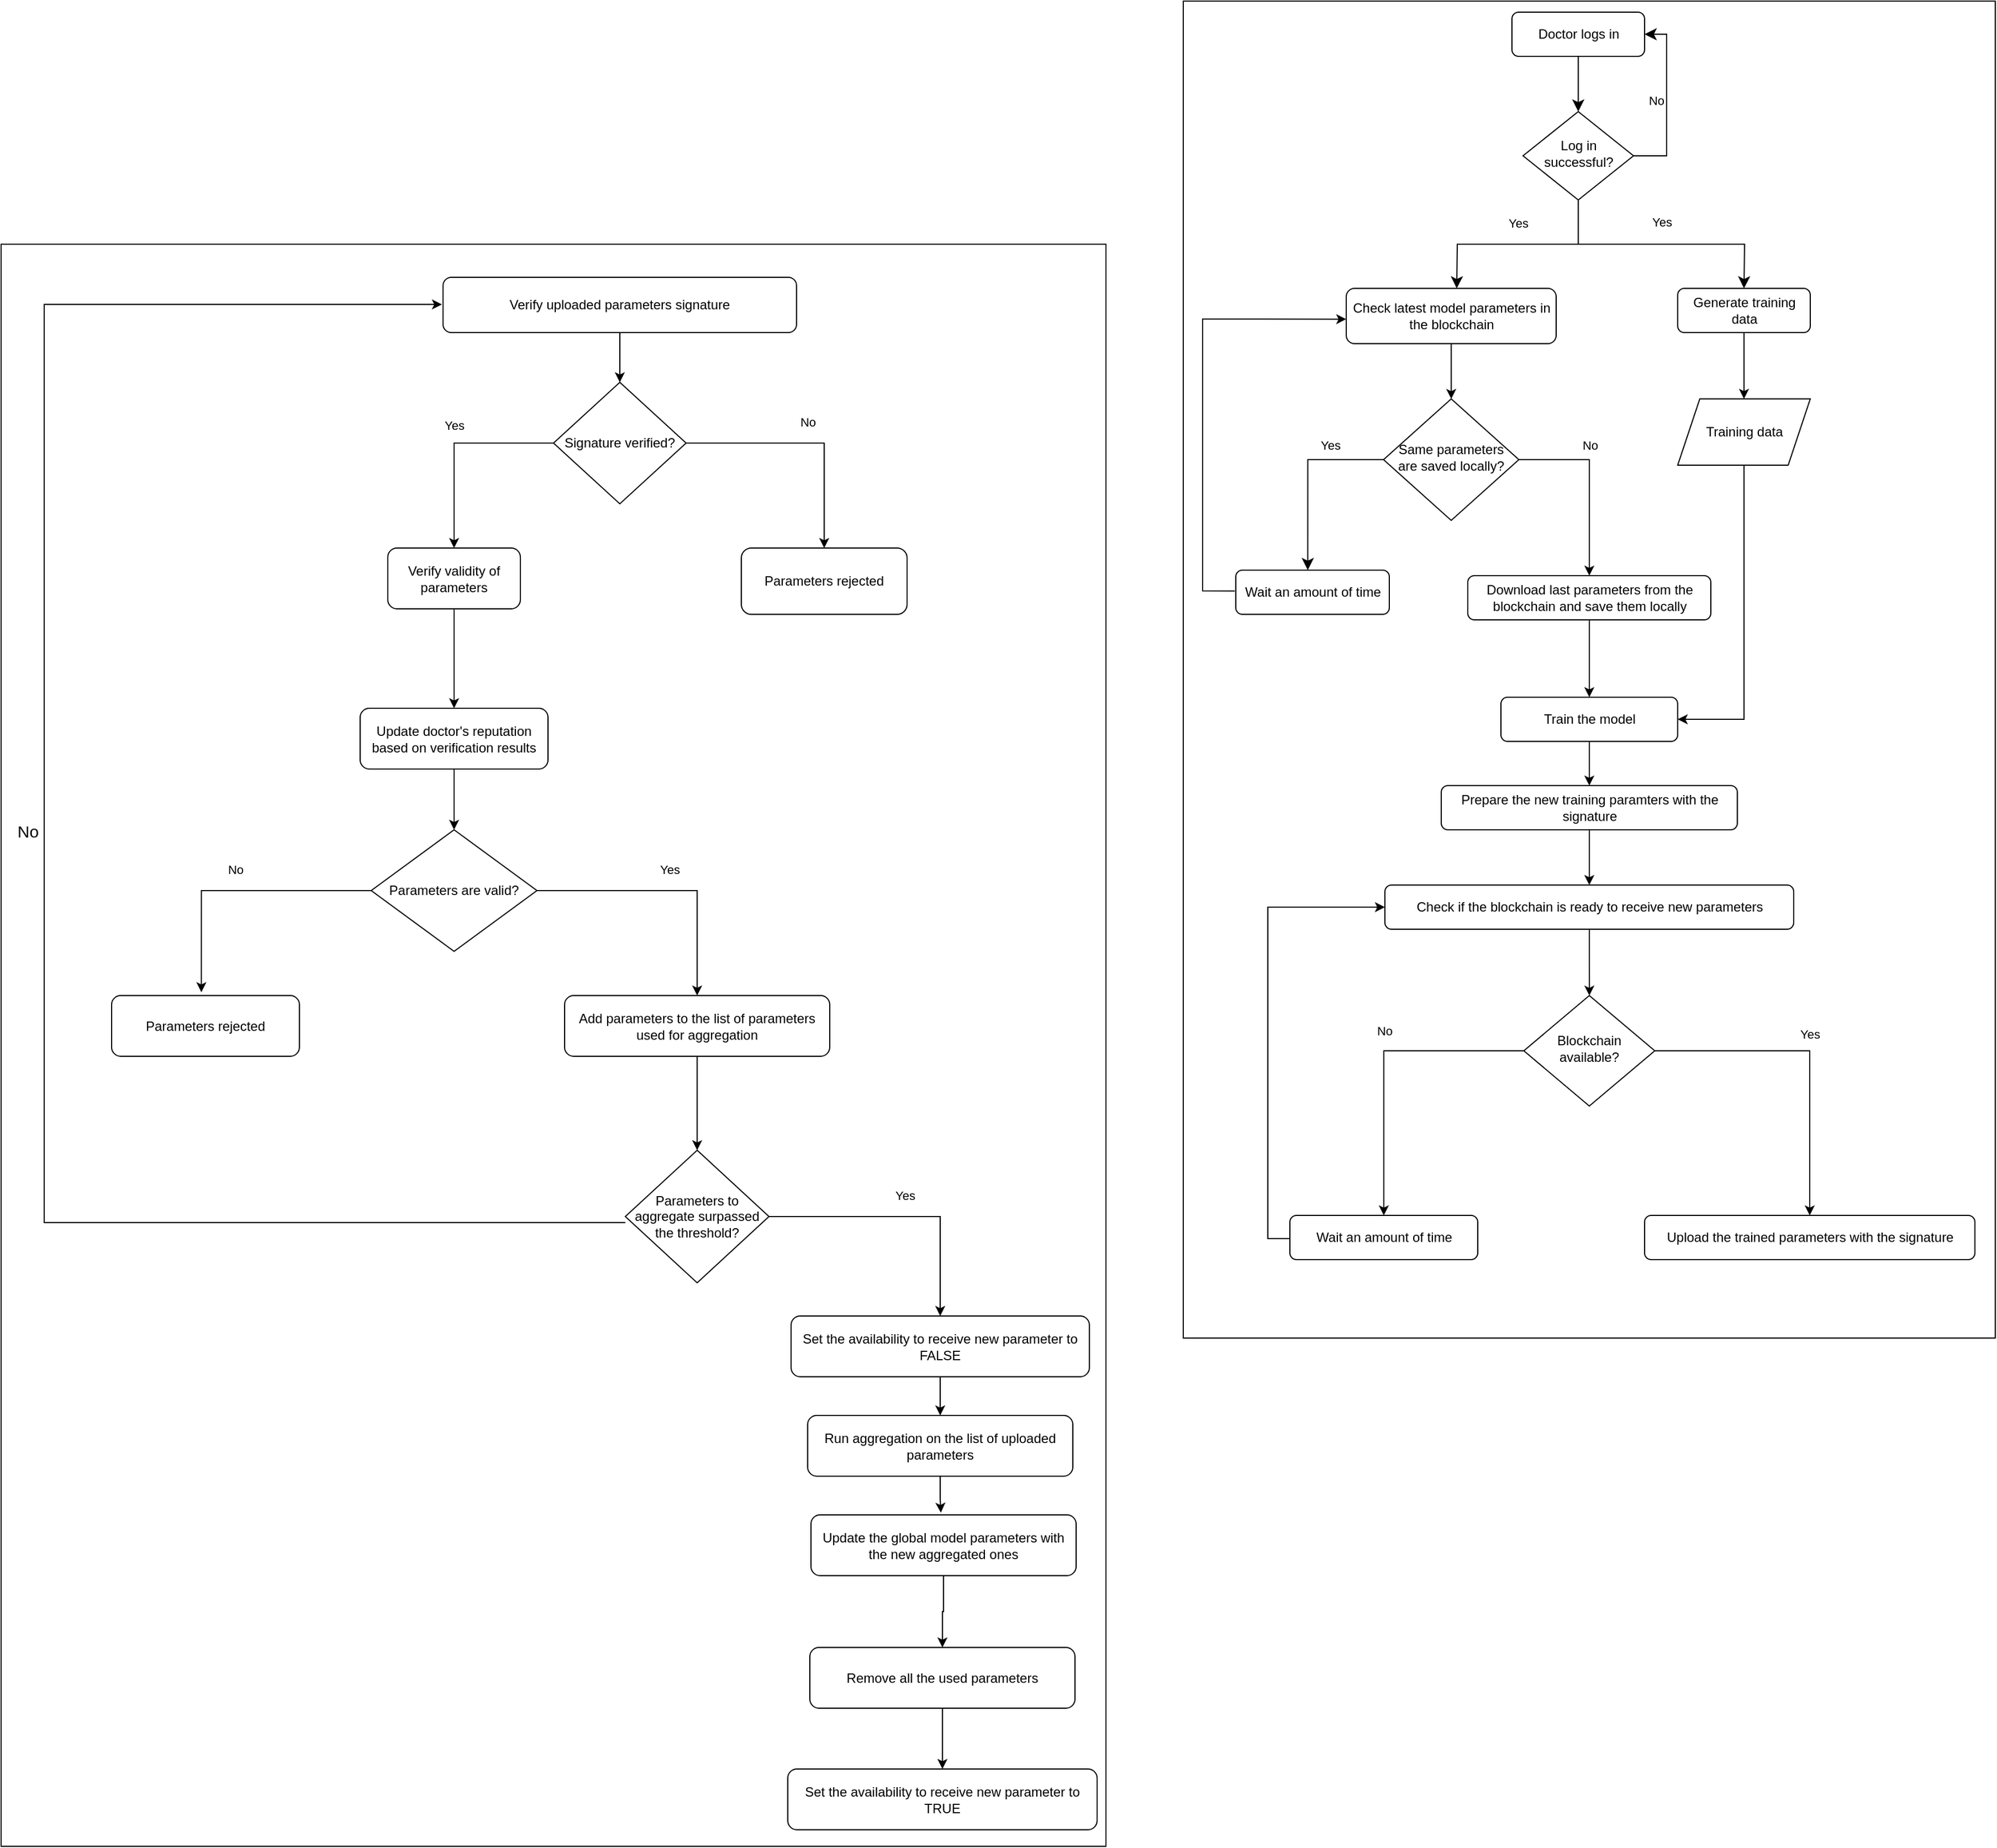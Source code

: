 <mxfile version="21.5.0" type="github">
  <diagram id="C5RBs43oDa-KdzZeNtuy" name="Page-1">
    <mxGraphModel dx="4044" dy="1267" grid="1" gridSize="10" guides="1" tooltips="1" connect="1" arrows="1" fold="1" page="1" pageScale="1" pageWidth="827" pageHeight="1169" math="0" shadow="0">
      <root>
        <mxCell id="WIyWlLk6GJQsqaUBKTNV-0" />
        <mxCell id="WIyWlLk6GJQsqaUBKTNV-1" parent="WIyWlLk6GJQsqaUBKTNV-0" />
        <mxCell id="_AjF4Cdxy0v_PtBoaZ_c-82" value="" style="rounded=0;whiteSpace=wrap;html=1;fillColor=#FFFFFF;" vertex="1" parent="WIyWlLk6GJQsqaUBKTNV-1">
          <mxGeometry x="-1010" y="250" width="1000" height="1450" as="geometry" />
        </mxCell>
        <mxCell id="_AjF4Cdxy0v_PtBoaZ_c-30" value="" style="edgeStyle=orthogonalEdgeStyle;rounded=0;orthogonalLoop=1;jettySize=auto;html=1;labelBackgroundColor=default;fontColor=#000000;strokeColor=#000000;" edge="1" parent="WIyWlLk6GJQsqaUBKTNV-1" source="_AjF4Cdxy0v_PtBoaZ_c-27" target="_AjF4Cdxy0v_PtBoaZ_c-29">
          <mxGeometry relative="1" as="geometry" />
        </mxCell>
        <mxCell id="_AjF4Cdxy0v_PtBoaZ_c-27" value="Verify uploaded parameters signature" style="rounded=1;whiteSpace=wrap;html=1;fontSize=12;glass=0;strokeWidth=1;shadow=0;labelBackgroundColor=none;fontColor=#000000;strokeColor=#000000;fillColor=#FFFFFF;" vertex="1" parent="WIyWlLk6GJQsqaUBKTNV-1">
          <mxGeometry x="-610" y="280" width="320" height="50" as="geometry" />
        </mxCell>
        <mxCell id="_AjF4Cdxy0v_PtBoaZ_c-32" value="No" style="edgeStyle=orthogonalEdgeStyle;rounded=0;orthogonalLoop=1;jettySize=auto;html=1;labelPosition=center;verticalLabelPosition=top;align=center;verticalAlign=bottom;spacingBottom=10;labelBackgroundColor=none;fontColor=#000000;strokeColor=#000000;" edge="1" parent="WIyWlLk6GJQsqaUBKTNV-1" source="_AjF4Cdxy0v_PtBoaZ_c-29" target="_AjF4Cdxy0v_PtBoaZ_c-31">
          <mxGeometry relative="1" as="geometry">
            <mxPoint x="-279.963" y="525" as="targetPoint" />
          </mxGeometry>
        </mxCell>
        <mxCell id="_AjF4Cdxy0v_PtBoaZ_c-34" value="Yes" style="edgeStyle=orthogonalEdgeStyle;rounded=0;orthogonalLoop=1;jettySize=auto;html=1;entryX=0.5;entryY=0;entryDx=0;entryDy=0;labelPosition=center;verticalLabelPosition=top;align=center;verticalAlign=bottom;spacingBottom=10;labelBackgroundColor=none;fontColor=#000000;strokeColor=#000000;" edge="1" parent="WIyWlLk6GJQsqaUBKTNV-1" source="_AjF4Cdxy0v_PtBoaZ_c-29" target="_AjF4Cdxy0v_PtBoaZ_c-33">
          <mxGeometry relative="1" as="geometry" />
        </mxCell>
        <mxCell id="_AjF4Cdxy0v_PtBoaZ_c-29" value="Signature verified?" style="rhombus;whiteSpace=wrap;html=1;labelBackgroundColor=none;fontColor=#000000;strokeColor=#000000;fillColor=#FFFFFF;" vertex="1" parent="WIyWlLk6GJQsqaUBKTNV-1">
          <mxGeometry x="-510" y="375" width="120" height="110" as="geometry" />
        </mxCell>
        <mxCell id="_AjF4Cdxy0v_PtBoaZ_c-31" value="Parameters rejected" style="rounded=1;whiteSpace=wrap;html=1;labelBackgroundColor=none;fontColor=#000000;strokeColor=#000000;fillColor=#FFFFFF;" vertex="1" parent="WIyWlLk6GJQsqaUBKTNV-1">
          <mxGeometry x="-340" y="525" width="150" height="60" as="geometry" />
        </mxCell>
        <mxCell id="_AjF4Cdxy0v_PtBoaZ_c-38" value="" style="edgeStyle=orthogonalEdgeStyle;rounded=0;orthogonalLoop=1;jettySize=auto;html=1;entryX=0.5;entryY=0;entryDx=0;entryDy=0;labelBackgroundColor=default;fontColor=#000000;strokeColor=#000000;" edge="1" parent="WIyWlLk6GJQsqaUBKTNV-1" source="_AjF4Cdxy0v_PtBoaZ_c-33" target="_AjF4Cdxy0v_PtBoaZ_c-39">
          <mxGeometry relative="1" as="geometry">
            <mxPoint x="-600" y="650.0" as="targetPoint" />
          </mxGeometry>
        </mxCell>
        <mxCell id="_AjF4Cdxy0v_PtBoaZ_c-33" value="Verify validity of parameters" style="rounded=1;whiteSpace=wrap;html=1;labelBackgroundColor=none;fontColor=#000000;strokeColor=#000000;fillColor=#FFFFFF;" vertex="1" parent="WIyWlLk6GJQsqaUBKTNV-1">
          <mxGeometry x="-660" y="525" width="120" height="55" as="geometry" />
        </mxCell>
        <mxCell id="_AjF4Cdxy0v_PtBoaZ_c-43" value="" style="edgeStyle=orthogonalEdgeStyle;rounded=0;orthogonalLoop=1;jettySize=auto;html=1;labelBackgroundColor=default;fontColor=#000000;strokeColor=#000000;" edge="1" parent="WIyWlLk6GJQsqaUBKTNV-1" source="_AjF4Cdxy0v_PtBoaZ_c-39" target="_AjF4Cdxy0v_PtBoaZ_c-40">
          <mxGeometry relative="1" as="geometry" />
        </mxCell>
        <mxCell id="_AjF4Cdxy0v_PtBoaZ_c-39" value="Update doctor&#39;s reputation based on verification results" style="rounded=1;whiteSpace=wrap;html=1;labelBackgroundColor=none;fontColor=#000000;strokeColor=#000000;fillColor=#FFFFFF;" vertex="1" parent="WIyWlLk6GJQsqaUBKTNV-1">
          <mxGeometry x="-685" y="670" width="170" height="55" as="geometry" />
        </mxCell>
        <mxCell id="_AjF4Cdxy0v_PtBoaZ_c-44" value="No" style="edgeStyle=orthogonalEdgeStyle;rounded=0;orthogonalLoop=1;jettySize=auto;html=1;entryX=0.478;entryY=-0.055;entryDx=0;entryDy=0;entryPerimeter=0;exitX=0;exitY=0.5;exitDx=0;exitDy=0;labelBackgroundColor=none;fontColor=#000000;strokeColor=#000000;labelPosition=center;verticalLabelPosition=top;align=center;verticalAlign=bottom;spacingBottom=10;" edge="1" parent="WIyWlLk6GJQsqaUBKTNV-1" source="_AjF4Cdxy0v_PtBoaZ_c-40" target="_AjF4Cdxy0v_PtBoaZ_c-42">
          <mxGeometry relative="1" as="geometry" />
        </mxCell>
        <mxCell id="_AjF4Cdxy0v_PtBoaZ_c-45" value="Yes" style="edgeStyle=orthogonalEdgeStyle;rounded=0;orthogonalLoop=1;jettySize=auto;html=1;exitX=1;exitY=0.5;exitDx=0;exitDy=0;entryX=0.5;entryY=0;entryDx=0;entryDy=0;labelBackgroundColor=none;fontColor=#000000;strokeColor=#000000;labelPosition=center;verticalLabelPosition=top;align=center;verticalAlign=bottom;spacingBottom=10;" edge="1" parent="WIyWlLk6GJQsqaUBKTNV-1" source="_AjF4Cdxy0v_PtBoaZ_c-40" target="_AjF4Cdxy0v_PtBoaZ_c-41">
          <mxGeometry relative="1" as="geometry" />
        </mxCell>
        <mxCell id="_AjF4Cdxy0v_PtBoaZ_c-40" value="Parameters are valid?" style="rhombus;whiteSpace=wrap;html=1;labelBackgroundColor=none;fontColor=#000000;strokeColor=#000000;fillColor=#FFFFFF;" vertex="1" parent="WIyWlLk6GJQsqaUBKTNV-1">
          <mxGeometry x="-675" y="780" width="150" height="110" as="geometry" />
        </mxCell>
        <mxCell id="_AjF4Cdxy0v_PtBoaZ_c-48" value="" style="edgeStyle=orthogonalEdgeStyle;rounded=0;orthogonalLoop=1;jettySize=auto;html=1;labelBackgroundColor=default;fontColor=#000000;strokeColor=#000000;" edge="1" parent="WIyWlLk6GJQsqaUBKTNV-1" source="_AjF4Cdxy0v_PtBoaZ_c-41" target="_AjF4Cdxy0v_PtBoaZ_c-47">
          <mxGeometry relative="1" as="geometry" />
        </mxCell>
        <mxCell id="_AjF4Cdxy0v_PtBoaZ_c-41" value="Add parameters to the list of parameters used for aggregation" style="rounded=1;whiteSpace=wrap;html=1;labelBackgroundColor=none;fontColor=#000000;strokeColor=#000000;fillColor=#FFFFFF;" vertex="1" parent="WIyWlLk6GJQsqaUBKTNV-1">
          <mxGeometry x="-500" y="930" width="240" height="55" as="geometry" />
        </mxCell>
        <mxCell id="_AjF4Cdxy0v_PtBoaZ_c-42" value="Parameters rejected" style="rounded=1;whiteSpace=wrap;html=1;labelBackgroundColor=none;fontColor=#000000;strokeColor=#000000;fillColor=#FFFFFF;" vertex="1" parent="WIyWlLk6GJQsqaUBKTNV-1">
          <mxGeometry x="-910" y="930" width="170" height="55" as="geometry" />
        </mxCell>
        <mxCell id="_AjF4Cdxy0v_PtBoaZ_c-50" value="Yes" style="edgeStyle=orthogonalEdgeStyle;rounded=0;orthogonalLoop=1;jettySize=auto;html=1;entryX=0.5;entryY=0;entryDx=0;entryDy=0;labelPosition=center;verticalLabelPosition=top;align=center;verticalAlign=bottom;spacingBottom=10;labelBackgroundColor=none;fontColor=#000000;strokeColor=#000000;" edge="1" parent="WIyWlLk6GJQsqaUBKTNV-1" source="_AjF4Cdxy0v_PtBoaZ_c-47" target="_AjF4Cdxy0v_PtBoaZ_c-49">
          <mxGeometry relative="1" as="geometry" />
        </mxCell>
        <mxCell id="_AjF4Cdxy0v_PtBoaZ_c-47" value="Parameters to aggregate surpassed the threshold?" style="rhombus;whiteSpace=wrap;html=1;labelBackgroundColor=none;fontColor=#000000;strokeColor=#000000;fillColor=#FFFFFF;" vertex="1" parent="WIyWlLk6GJQsqaUBKTNV-1">
          <mxGeometry x="-445" y="1070" width="130" height="120" as="geometry" />
        </mxCell>
        <mxCell id="_AjF4Cdxy0v_PtBoaZ_c-55" value="" style="edgeStyle=orthogonalEdgeStyle;rounded=0;orthogonalLoop=1;jettySize=auto;html=1;labelBackgroundColor=default;fontColor=#000000;strokeColor=#000000;" edge="1" parent="WIyWlLk6GJQsqaUBKTNV-1" source="_AjF4Cdxy0v_PtBoaZ_c-49" target="_AjF4Cdxy0v_PtBoaZ_c-54">
          <mxGeometry relative="1" as="geometry" />
        </mxCell>
        <mxCell id="_AjF4Cdxy0v_PtBoaZ_c-49" value="Set the availability to receive new parameter to FALSE" style="rounded=1;whiteSpace=wrap;html=1;labelBackgroundColor=none;fontColor=#000000;strokeColor=#000000;fillColor=#FFFFFF;" vertex="1" parent="WIyWlLk6GJQsqaUBKTNV-1">
          <mxGeometry x="-295" y="1220" width="270" height="55" as="geometry" />
        </mxCell>
        <mxCell id="_AjF4Cdxy0v_PtBoaZ_c-60" value="" style="edgeStyle=orthogonalEdgeStyle;rounded=0;orthogonalLoop=1;jettySize=auto;html=1;labelBackgroundColor=default;fontColor=#000000;strokeColor=#000000;" edge="1" parent="WIyWlLk6GJQsqaUBKTNV-1" source="_AjF4Cdxy0v_PtBoaZ_c-51" target="_AjF4Cdxy0v_PtBoaZ_c-52">
          <mxGeometry relative="1" as="geometry" />
        </mxCell>
        <mxCell id="_AjF4Cdxy0v_PtBoaZ_c-51" value="Update the global model parameters with the new aggregated ones" style="rounded=1;whiteSpace=wrap;html=1;labelBackgroundColor=none;fontColor=#000000;strokeColor=#000000;fillColor=#FFFFFF;" vertex="1" parent="WIyWlLk6GJQsqaUBKTNV-1">
          <mxGeometry x="-277" y="1400" width="240" height="55" as="geometry" />
        </mxCell>
        <mxCell id="_AjF4Cdxy0v_PtBoaZ_c-58" value="" style="edgeStyle=orthogonalEdgeStyle;rounded=0;orthogonalLoop=1;jettySize=auto;html=1;labelBackgroundColor=default;fontColor=#000000;strokeColor=#000000;" edge="1" parent="WIyWlLk6GJQsqaUBKTNV-1" source="_AjF4Cdxy0v_PtBoaZ_c-52" target="_AjF4Cdxy0v_PtBoaZ_c-53">
          <mxGeometry relative="1" as="geometry" />
        </mxCell>
        <mxCell id="_AjF4Cdxy0v_PtBoaZ_c-52" value="Remove all the used parameters" style="rounded=1;whiteSpace=wrap;html=1;labelBackgroundColor=none;fontColor=#000000;strokeColor=#000000;fillColor=#FFFFFF;" vertex="1" parent="WIyWlLk6GJQsqaUBKTNV-1">
          <mxGeometry x="-278" y="1520" width="240" height="55" as="geometry" />
        </mxCell>
        <mxCell id="_AjF4Cdxy0v_PtBoaZ_c-53" value="Set the availability to receive new parameter to TRUE" style="rounded=1;whiteSpace=wrap;html=1;labelBackgroundColor=none;fontColor=#000000;strokeColor=#000000;fillColor=#FFFFFF;" vertex="1" parent="WIyWlLk6GJQsqaUBKTNV-1">
          <mxGeometry x="-298" y="1630" width="280" height="55" as="geometry" />
        </mxCell>
        <mxCell id="_AjF4Cdxy0v_PtBoaZ_c-56" value="" style="edgeStyle=orthogonalEdgeStyle;rounded=0;orthogonalLoop=1;jettySize=auto;html=1;entryX=0.49;entryY=-0.036;entryDx=0;entryDy=0;entryPerimeter=0;labelBackgroundColor=default;fontColor=#000000;strokeColor=#000000;" edge="1" parent="WIyWlLk6GJQsqaUBKTNV-1" source="_AjF4Cdxy0v_PtBoaZ_c-54" target="_AjF4Cdxy0v_PtBoaZ_c-51">
          <mxGeometry relative="1" as="geometry">
            <mxPoint x="-160" y="1390" as="targetPoint" />
          </mxGeometry>
        </mxCell>
        <mxCell id="_AjF4Cdxy0v_PtBoaZ_c-54" value="Run aggregation on the list of uploaded parameters" style="rounded=1;whiteSpace=wrap;html=1;labelBackgroundColor=none;fontColor=#000000;strokeColor=#000000;fillColor=#FFFFFF;" vertex="1" parent="WIyWlLk6GJQsqaUBKTNV-1">
          <mxGeometry x="-280" y="1310" width="240" height="55" as="geometry" />
        </mxCell>
        <mxCell id="_AjF4Cdxy0v_PtBoaZ_c-59" value="No" style="edgeStyle=orthogonalEdgeStyle;rounded=0;orthogonalLoop=1;jettySize=auto;html=1;entryX=0;entryY=0.25;entryDx=0;entryDy=0;labelPosition=center;verticalLabelPosition=top;align=center;verticalAlign=bottom;spacingBottom=10;exitX=0;exitY=0.504;exitDx=0;exitDy=0;spacingLeft=0;spacingRight=30;exitPerimeter=0;fontSize=15;labelBackgroundColor=none;fontColor=#000000;strokeColor=#000000;" edge="1" parent="WIyWlLk6GJQsqaUBKTNV-1">
          <mxGeometry relative="1" as="geometry">
            <mxPoint x="-445" y="1135.48" as="sourcePoint" />
            <mxPoint x="-611" y="304.5" as="targetPoint" />
            <Array as="points">
              <mxPoint x="-971" y="1136" />
              <mxPoint x="-971" y="305" />
            </Array>
          </mxGeometry>
        </mxCell>
        <mxCell id="_AjF4Cdxy0v_PtBoaZ_c-81" value="" style="group" vertex="1" connectable="0" parent="WIyWlLk6GJQsqaUBKTNV-1">
          <mxGeometry x="60" y="30" width="735" height="1210" as="geometry" />
        </mxCell>
        <mxCell id="_AjF4Cdxy0v_PtBoaZ_c-77" value="" style="rounded=0;whiteSpace=wrap;html=1;fillColor=#FFFFFF;" vertex="1" parent="_AjF4Cdxy0v_PtBoaZ_c-81">
          <mxGeometry width="735" height="1210" as="geometry" />
        </mxCell>
        <mxCell id="WIyWlLk6GJQsqaUBKTNV-3" value="Doctor logs in" style="rounded=1;whiteSpace=wrap;html=1;fontSize=12;glass=0;strokeWidth=1;shadow=0;fillColor=#FFFFFF;fontColor=#000000;strokeColor=#000000;" parent="_AjF4Cdxy0v_PtBoaZ_c-81" vertex="1">
          <mxGeometry x="297.5" y="10" width="120" height="40" as="geometry" />
        </mxCell>
        <mxCell id="WIyWlLk6GJQsqaUBKTNV-4" value="Yes" style="rounded=0;html=1;jettySize=auto;orthogonalLoop=1;fontSize=11;endArrow=classic;endFill=1;endSize=8;strokeWidth=1;shadow=0;labelBackgroundColor=none;edgeStyle=orthogonalEdgeStyle;exitX=0.5;exitY=1;exitDx=0;exitDy=0;fontColor=#000000;strokeColor=#000000;" parent="_AjF4Cdxy0v_PtBoaZ_c-81" source="WIyWlLk6GJQsqaUBKTNV-6" edge="1">
          <mxGeometry y="20" relative="1" as="geometry">
            <mxPoint as="offset" />
            <mxPoint x="507.5" y="260" as="targetPoint" />
          </mxGeometry>
        </mxCell>
        <mxCell id="WIyWlLk6GJQsqaUBKTNV-5" value="No" style="edgeStyle=orthogonalEdgeStyle;rounded=0;html=1;jettySize=auto;orthogonalLoop=1;fontSize=11;endArrow=classic;endFill=1;endSize=8;strokeWidth=1;shadow=0;labelBackgroundColor=none;entryX=1;entryY=0.5;entryDx=0;entryDy=0;fontColor=#000000;strokeColor=#000000;" parent="_AjF4Cdxy0v_PtBoaZ_c-81" target="WIyWlLk6GJQsqaUBKTNV-3" edge="1">
          <mxGeometry y="10" relative="1" as="geometry">
            <mxPoint as="offset" />
            <mxPoint x="407.499" y="140.023" as="sourcePoint" />
            <mxPoint x="467.47" y="70" as="targetPoint" />
            <Array as="points">
              <mxPoint x="437.5" y="140" />
              <mxPoint x="437.5" y="30" />
            </Array>
          </mxGeometry>
        </mxCell>
        <mxCell id="WIyWlLk6GJQsqaUBKTNV-6" value="Log in successful?" style="rhombus;whiteSpace=wrap;html=1;shadow=0;fontFamily=Helvetica;fontSize=12;align=center;strokeWidth=1;spacing=6;spacingTop=-4;fillColor=#FFFFFF;fontColor=#000000;strokeColor=#000000;" parent="_AjF4Cdxy0v_PtBoaZ_c-81" vertex="1">
          <mxGeometry x="307.5" y="100" width="100" height="80" as="geometry" />
        </mxCell>
        <mxCell id="WIyWlLk6GJQsqaUBKTNV-2" value="" style="rounded=0;html=1;jettySize=auto;orthogonalLoop=1;fontSize=11;endArrow=classic;endFill=1;endSize=8;strokeWidth=1;shadow=0;labelBackgroundColor=none;edgeStyle=orthogonalEdgeStyle;fontColor=#000000;strokeColor=#000000;" parent="_AjF4Cdxy0v_PtBoaZ_c-81" source="WIyWlLk6GJQsqaUBKTNV-3" target="WIyWlLk6GJQsqaUBKTNV-6" edge="1">
          <mxGeometry relative="1" as="geometry" />
        </mxCell>
        <mxCell id="WIyWlLk6GJQsqaUBKTNV-12" value="Generate training data" style="rounded=1;whiteSpace=wrap;html=1;fontSize=12;glass=0;strokeWidth=1;shadow=0;fillColor=#FFFFFF;fontColor=#000000;strokeColor=#000000;" parent="_AjF4Cdxy0v_PtBoaZ_c-81" vertex="1">
          <mxGeometry x="447.5" y="260" width="120" height="40" as="geometry" />
        </mxCell>
        <mxCell id="_AjF4Cdxy0v_PtBoaZ_c-0" value="Training data" style="shape=parallelogram;perimeter=parallelogramPerimeter;whiteSpace=wrap;html=1;fixedSize=1;fillColor=#FFFFFF;fontColor=#000000;strokeColor=#000000;" vertex="1" parent="_AjF4Cdxy0v_PtBoaZ_c-81">
          <mxGeometry x="447.5" y="360" width="120" height="60" as="geometry" />
        </mxCell>
        <mxCell id="_AjF4Cdxy0v_PtBoaZ_c-1" value="" style="edgeStyle=orthogonalEdgeStyle;rounded=0;orthogonalLoop=1;jettySize=auto;html=1;fontColor=#000000;strokeColor=#000000;" edge="1" parent="_AjF4Cdxy0v_PtBoaZ_c-81" source="WIyWlLk6GJQsqaUBKTNV-12" target="_AjF4Cdxy0v_PtBoaZ_c-0">
          <mxGeometry relative="1" as="geometry" />
        </mxCell>
        <mxCell id="_AjF4Cdxy0v_PtBoaZ_c-2" value="Check latest model parameters in the blockchain" style="rounded=1;whiteSpace=wrap;html=1;fontSize=12;glass=0;strokeWidth=1;shadow=0;fillColor=#FFFFFF;fontColor=#000000;strokeColor=#000000;" vertex="1" parent="_AjF4Cdxy0v_PtBoaZ_c-81">
          <mxGeometry x="147.5" y="260" width="190" height="50" as="geometry" />
        </mxCell>
        <mxCell id="_AjF4Cdxy0v_PtBoaZ_c-6" value="Same parameters are saved locally?" style="rhombus;whiteSpace=wrap;html=1;shadow=0;fontFamily=Helvetica;fontSize=12;align=center;strokeWidth=1;spacing=6;spacingTop=-4;fillColor=#FFFFFF;fontColor=#000000;strokeColor=#000000;" vertex="1" parent="_AjF4Cdxy0v_PtBoaZ_c-81">
          <mxGeometry x="181.25" y="360" width="122.5" height="110" as="geometry" />
        </mxCell>
        <mxCell id="_AjF4Cdxy0v_PtBoaZ_c-7" value="" style="edgeStyle=orthogonalEdgeStyle;rounded=0;orthogonalLoop=1;jettySize=auto;html=1;fontColor=#000000;strokeColor=#000000;" edge="1" parent="_AjF4Cdxy0v_PtBoaZ_c-81" source="_AjF4Cdxy0v_PtBoaZ_c-2" target="_AjF4Cdxy0v_PtBoaZ_c-6">
          <mxGeometry relative="1" as="geometry" />
        </mxCell>
        <mxCell id="_AjF4Cdxy0v_PtBoaZ_c-15" style="edgeStyle=orthogonalEdgeStyle;rounded=0;orthogonalLoop=1;jettySize=auto;html=1;exitX=-0.006;exitY=0.471;exitDx=0;exitDy=0;exitPerimeter=0;fontColor=#000000;strokeColor=#000000;" edge="1" parent="_AjF4Cdxy0v_PtBoaZ_c-81" source="_AjF4Cdxy0v_PtBoaZ_c-8">
          <mxGeometry relative="1" as="geometry">
            <mxPoint x="37.49" y="532.5" as="sourcePoint" />
            <mxPoint x="147.5" y="287.82" as="targetPoint" />
            <Array as="points">
              <mxPoint x="17.5" y="534" />
              <mxPoint x="17.5" y="288" />
            </Array>
          </mxGeometry>
        </mxCell>
        <mxCell id="_AjF4Cdxy0v_PtBoaZ_c-8" value="Wait an amount of time" style="rounded=1;whiteSpace=wrap;html=1;fontSize=12;glass=0;strokeWidth=1;shadow=0;fillColor=#FFFFFF;fontColor=#000000;strokeColor=#000000;" vertex="1" parent="_AjF4Cdxy0v_PtBoaZ_c-81">
          <mxGeometry x="47.5" y="515" width="139" height="40" as="geometry" />
        </mxCell>
        <mxCell id="_AjF4Cdxy0v_PtBoaZ_c-12" value="Yes" style="rounded=0;html=1;jettySize=auto;orthogonalLoop=1;fontSize=11;endArrow=classic;endFill=1;endSize=8;strokeWidth=1;shadow=0;labelBackgroundColor=none;edgeStyle=orthogonalEdgeStyle;exitX=0;exitY=0.5;exitDx=0;exitDy=0;entryX=0.469;entryY=0;entryDx=0;entryDy=0;entryPerimeter=0;labelPosition=center;verticalLabelPosition=top;align=center;verticalAlign=bottom;spacingBottom=20;fontColor=#000000;strokeColor=#000000;" edge="1" parent="_AjF4Cdxy0v_PtBoaZ_c-81" source="_AjF4Cdxy0v_PtBoaZ_c-6" target="_AjF4Cdxy0v_PtBoaZ_c-8">
          <mxGeometry y="20" relative="1" as="geometry">
            <mxPoint as="offset" />
            <mxPoint x="-3.03" y="410" as="sourcePoint" />
            <mxPoint x="146.97" y="490" as="targetPoint" />
          </mxGeometry>
        </mxCell>
        <mxCell id="_AjF4Cdxy0v_PtBoaZ_c-17" value="Yes" style="rounded=0;html=1;jettySize=auto;orthogonalLoop=1;fontSize=11;endArrow=classic;endFill=1;endSize=8;strokeWidth=1;shadow=0;labelBackgroundColor=none;edgeStyle=orthogonalEdgeStyle;exitX=0.5;exitY=1;exitDx=0;exitDy=0;fontColor=#000000;strokeColor=#000000;labelPosition=center;verticalLabelPosition=top;align=center;verticalAlign=bottom;spacingBottom=30;" edge="1" parent="_AjF4Cdxy0v_PtBoaZ_c-81" source="WIyWlLk6GJQsqaUBKTNV-6">
          <mxGeometry y="20" relative="1" as="geometry">
            <mxPoint as="offset" />
            <mxPoint x="97.5" y="180" as="sourcePoint" />
            <mxPoint x="247.5" y="260" as="targetPoint" />
          </mxGeometry>
        </mxCell>
        <mxCell id="_AjF4Cdxy0v_PtBoaZ_c-18" value="Download last parameters from the blockchain and save them locally" style="rounded=1;whiteSpace=wrap;html=1;fontSize=12;glass=0;strokeWidth=1;shadow=0;fillColor=#FFFFFF;fontColor=#000000;strokeColor=#000000;" vertex="1" parent="_AjF4Cdxy0v_PtBoaZ_c-81">
          <mxGeometry x="257.5" y="520" width="220" height="40" as="geometry" />
        </mxCell>
        <mxCell id="_AjF4Cdxy0v_PtBoaZ_c-79" value="No" style="edgeStyle=orthogonalEdgeStyle;rounded=0;orthogonalLoop=1;jettySize=auto;html=1;exitX=1;exitY=0.5;exitDx=0;exitDy=0;entryX=0.5;entryY=0;entryDx=0;entryDy=0;strokeColor=#000000;labelBackgroundColor=none;fontColor=#000000;labelPosition=center;verticalLabelPosition=top;align=center;verticalAlign=bottom;spacingBottom=25;" edge="1" parent="_AjF4Cdxy0v_PtBoaZ_c-81" source="_AjF4Cdxy0v_PtBoaZ_c-6" target="_AjF4Cdxy0v_PtBoaZ_c-18">
          <mxGeometry relative="1" as="geometry" />
        </mxCell>
        <mxCell id="_AjF4Cdxy0v_PtBoaZ_c-22" value="Train the model" style="rounded=1;whiteSpace=wrap;html=1;fontSize=12;glass=0;strokeWidth=1;shadow=0;fillColor=#FFFFFF;fontColor=#000000;strokeColor=#000000;" vertex="1" parent="_AjF4Cdxy0v_PtBoaZ_c-81">
          <mxGeometry x="287.5" y="630" width="160" height="40" as="geometry" />
        </mxCell>
        <mxCell id="_AjF4Cdxy0v_PtBoaZ_c-24" style="edgeStyle=orthogonalEdgeStyle;rounded=0;orthogonalLoop=1;jettySize=auto;html=1;entryX=1;entryY=0.5;entryDx=0;entryDy=0;fontColor=#000000;strokeColor=#000000;" edge="1" parent="_AjF4Cdxy0v_PtBoaZ_c-81" source="_AjF4Cdxy0v_PtBoaZ_c-0" target="_AjF4Cdxy0v_PtBoaZ_c-22">
          <mxGeometry relative="1" as="geometry" />
        </mxCell>
        <mxCell id="_AjF4Cdxy0v_PtBoaZ_c-25" value="Check if the blockchain is ready to receive new parameters" style="rounded=1;whiteSpace=wrap;html=1;fontSize=12;glass=0;strokeWidth=1;shadow=0;fillColor=#FFFFFF;fontColor=#000000;strokeColor=#000000;" vertex="1" parent="_AjF4Cdxy0v_PtBoaZ_c-81">
          <mxGeometry x="182.5" y="800" width="370" height="40" as="geometry" />
        </mxCell>
        <mxCell id="_AjF4Cdxy0v_PtBoaZ_c-23" value="" style="edgeStyle=orthogonalEdgeStyle;rounded=0;orthogonalLoop=1;jettySize=auto;html=1;fontColor=#000000;strokeColor=#000000;" edge="1" parent="_AjF4Cdxy0v_PtBoaZ_c-81" source="_AjF4Cdxy0v_PtBoaZ_c-18" target="_AjF4Cdxy0v_PtBoaZ_c-22">
          <mxGeometry relative="1" as="geometry" />
        </mxCell>
        <mxCell id="_AjF4Cdxy0v_PtBoaZ_c-61" value="Blockchain available?" style="rhombus;whiteSpace=wrap;html=1;shadow=0;fontFamily=Helvetica;fontSize=12;align=center;strokeWidth=1;spacing=6;spacingTop=-4;fillColor=#FFFFFF;fontColor=#000000;strokeColor=#000000;" vertex="1" parent="_AjF4Cdxy0v_PtBoaZ_c-81">
          <mxGeometry x="308.25" y="900" width="118.5" height="100" as="geometry" />
        </mxCell>
        <mxCell id="_AjF4Cdxy0v_PtBoaZ_c-62" value="" style="edgeStyle=orthogonalEdgeStyle;rounded=0;orthogonalLoop=1;jettySize=auto;html=1;labelBackgroundColor=default;fontColor=#000000;strokeColor=#000000;" edge="1" parent="_AjF4Cdxy0v_PtBoaZ_c-81" source="_AjF4Cdxy0v_PtBoaZ_c-25" target="_AjF4Cdxy0v_PtBoaZ_c-61">
          <mxGeometry relative="1" as="geometry" />
        </mxCell>
        <mxCell id="_AjF4Cdxy0v_PtBoaZ_c-64" value="" style="edgeStyle=orthogonalEdgeStyle;rounded=0;orthogonalLoop=1;jettySize=auto;html=1;fontColor=#000000;strokeColor=#000000;" edge="1" parent="_AjF4Cdxy0v_PtBoaZ_c-81" source="_AjF4Cdxy0v_PtBoaZ_c-22" target="_AjF4Cdxy0v_PtBoaZ_c-63">
          <mxGeometry relative="1" as="geometry">
            <mxPoint x="367.5" y="670" as="sourcePoint" />
            <mxPoint x="367.5" y="790" as="targetPoint" />
          </mxGeometry>
        </mxCell>
        <mxCell id="_AjF4Cdxy0v_PtBoaZ_c-63" value="Prepare the new training paramters with the signature" style="rounded=1;whiteSpace=wrap;html=1;fontSize=12;glass=0;strokeWidth=1;shadow=0;fillColor=#FFFFFF;fontColor=#000000;strokeColor=#000000;" vertex="1" parent="_AjF4Cdxy0v_PtBoaZ_c-81">
          <mxGeometry x="233.5" y="710" width="268" height="40" as="geometry" />
        </mxCell>
        <mxCell id="_AjF4Cdxy0v_PtBoaZ_c-26" value="" style="edgeStyle=orthogonalEdgeStyle;rounded=0;orthogonalLoop=1;jettySize=auto;html=1;fontColor=#000000;strokeColor=#000000;" edge="1" parent="_AjF4Cdxy0v_PtBoaZ_c-81" source="_AjF4Cdxy0v_PtBoaZ_c-63" target="_AjF4Cdxy0v_PtBoaZ_c-25">
          <mxGeometry relative="1" as="geometry" />
        </mxCell>
        <mxCell id="_AjF4Cdxy0v_PtBoaZ_c-65" value="Upload the trained parameters with the signature" style="rounded=1;whiteSpace=wrap;html=1;fontSize=12;glass=0;strokeWidth=1;shadow=0;fillColor=#FFFFFF;fontColor=#000000;strokeColor=#000000;" vertex="1" parent="_AjF4Cdxy0v_PtBoaZ_c-81">
          <mxGeometry x="417.5" y="1099" width="299" height="40" as="geometry" />
        </mxCell>
        <mxCell id="_AjF4Cdxy0v_PtBoaZ_c-72" value="Yes" style="edgeStyle=orthogonalEdgeStyle;rounded=0;orthogonalLoop=1;jettySize=auto;html=1;entryX=0.5;entryY=0;entryDx=0;entryDy=0;exitX=1;exitY=0.5;exitDx=0;exitDy=0;labelPosition=center;verticalLabelPosition=top;align=center;verticalAlign=bottom;spacingTop=0;spacingBottom=10;fontColor=#000000;strokeColor=#000000;labelBackgroundColor=none;" edge="1" parent="_AjF4Cdxy0v_PtBoaZ_c-81" source="_AjF4Cdxy0v_PtBoaZ_c-61" target="_AjF4Cdxy0v_PtBoaZ_c-65">
          <mxGeometry relative="1" as="geometry" />
        </mxCell>
        <mxCell id="_AjF4Cdxy0v_PtBoaZ_c-69" style="edgeStyle=orthogonalEdgeStyle;rounded=0;orthogonalLoop=1;jettySize=auto;html=1;entryX=0;entryY=0.5;entryDx=0;entryDy=0;exitX=0;exitY=0.5;exitDx=0;exitDy=0;fontColor=#000000;strokeColor=#000000;" edge="1" parent="_AjF4Cdxy0v_PtBoaZ_c-81" source="_AjF4Cdxy0v_PtBoaZ_c-66" target="_AjF4Cdxy0v_PtBoaZ_c-25">
          <mxGeometry relative="1" as="geometry">
            <Array as="points">
              <mxPoint x="117.5" y="1119" />
              <mxPoint x="76.5" y="1120" />
              <mxPoint x="76.5" y="820" />
            </Array>
          </mxGeometry>
        </mxCell>
        <mxCell id="_AjF4Cdxy0v_PtBoaZ_c-66" value="Wait an amount of time" style="rounded=1;whiteSpace=wrap;html=1;fontSize=12;glass=0;strokeWidth=1;shadow=0;fillColor=#FFFFFF;fontColor=#000000;strokeColor=#000000;" vertex="1" parent="_AjF4Cdxy0v_PtBoaZ_c-81">
          <mxGeometry x="96.5" y="1099" width="170" height="40" as="geometry" />
        </mxCell>
        <mxCell id="_AjF4Cdxy0v_PtBoaZ_c-70" value="No" style="edgeStyle=orthogonalEdgeStyle;rounded=0;orthogonalLoop=1;jettySize=auto;html=1;entryX=0.5;entryY=0;entryDx=0;entryDy=0;labelPosition=center;verticalLabelPosition=top;align=center;verticalAlign=bottom;spacingBottom=20;fontColor=#000000;strokeColor=#000000;labelBackgroundColor=none;" edge="1" parent="_AjF4Cdxy0v_PtBoaZ_c-81" source="_AjF4Cdxy0v_PtBoaZ_c-61" target="_AjF4Cdxy0v_PtBoaZ_c-66">
          <mxGeometry relative="1" as="geometry" />
        </mxCell>
      </root>
    </mxGraphModel>
  </diagram>
</mxfile>
